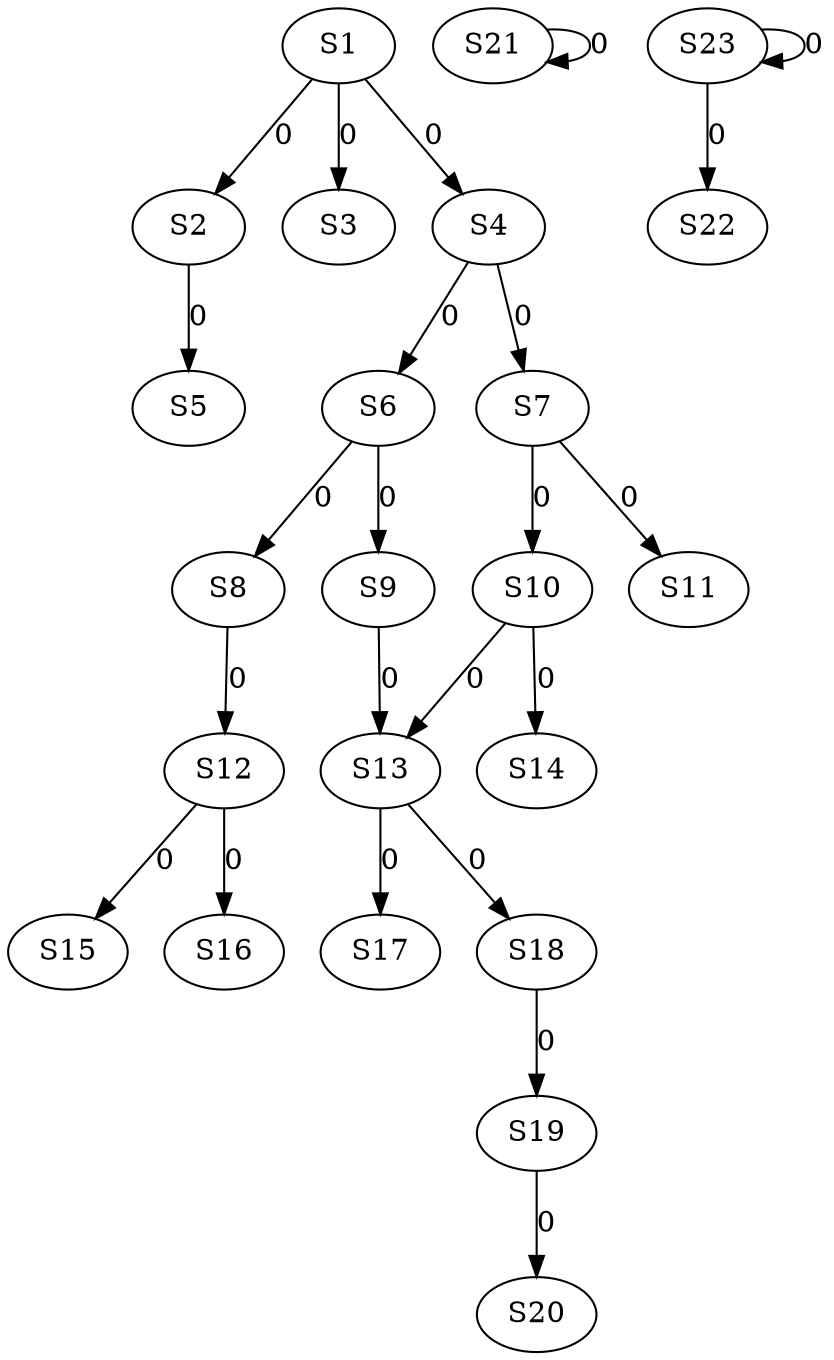 strict digraph {
	S1 -> S2 [ label = 0 ];
	S1 -> S3 [ label = 0 ];
	S1 -> S4 [ label = 0 ];
	S2 -> S5 [ label = 0 ];
	S4 -> S6 [ label = 0 ];
	S4 -> S7 [ label = 0 ];
	S6 -> S8 [ label = 0 ];
	S6 -> S9 [ label = 0 ];
	S7 -> S10 [ label = 0 ];
	S7 -> S11 [ label = 0 ];
	S8 -> S12 [ label = 0 ];
	S10 -> S13 [ label = 0 ];
	S10 -> S14 [ label = 0 ];
	S12 -> S15 [ label = 0 ];
	S12 -> S16 [ label = 0 ];
	S13 -> S17 [ label = 0 ];
	S13 -> S18 [ label = 0 ];
	S18 -> S19 [ label = 0 ];
	S19 -> S20 [ label = 0 ];
	S21 -> S21 [ label = 0 ];
	S23 -> S22 [ label = 0 ];
	S23 -> S23 [ label = 0 ];
	S9 -> S13 [ label = 0 ];
}